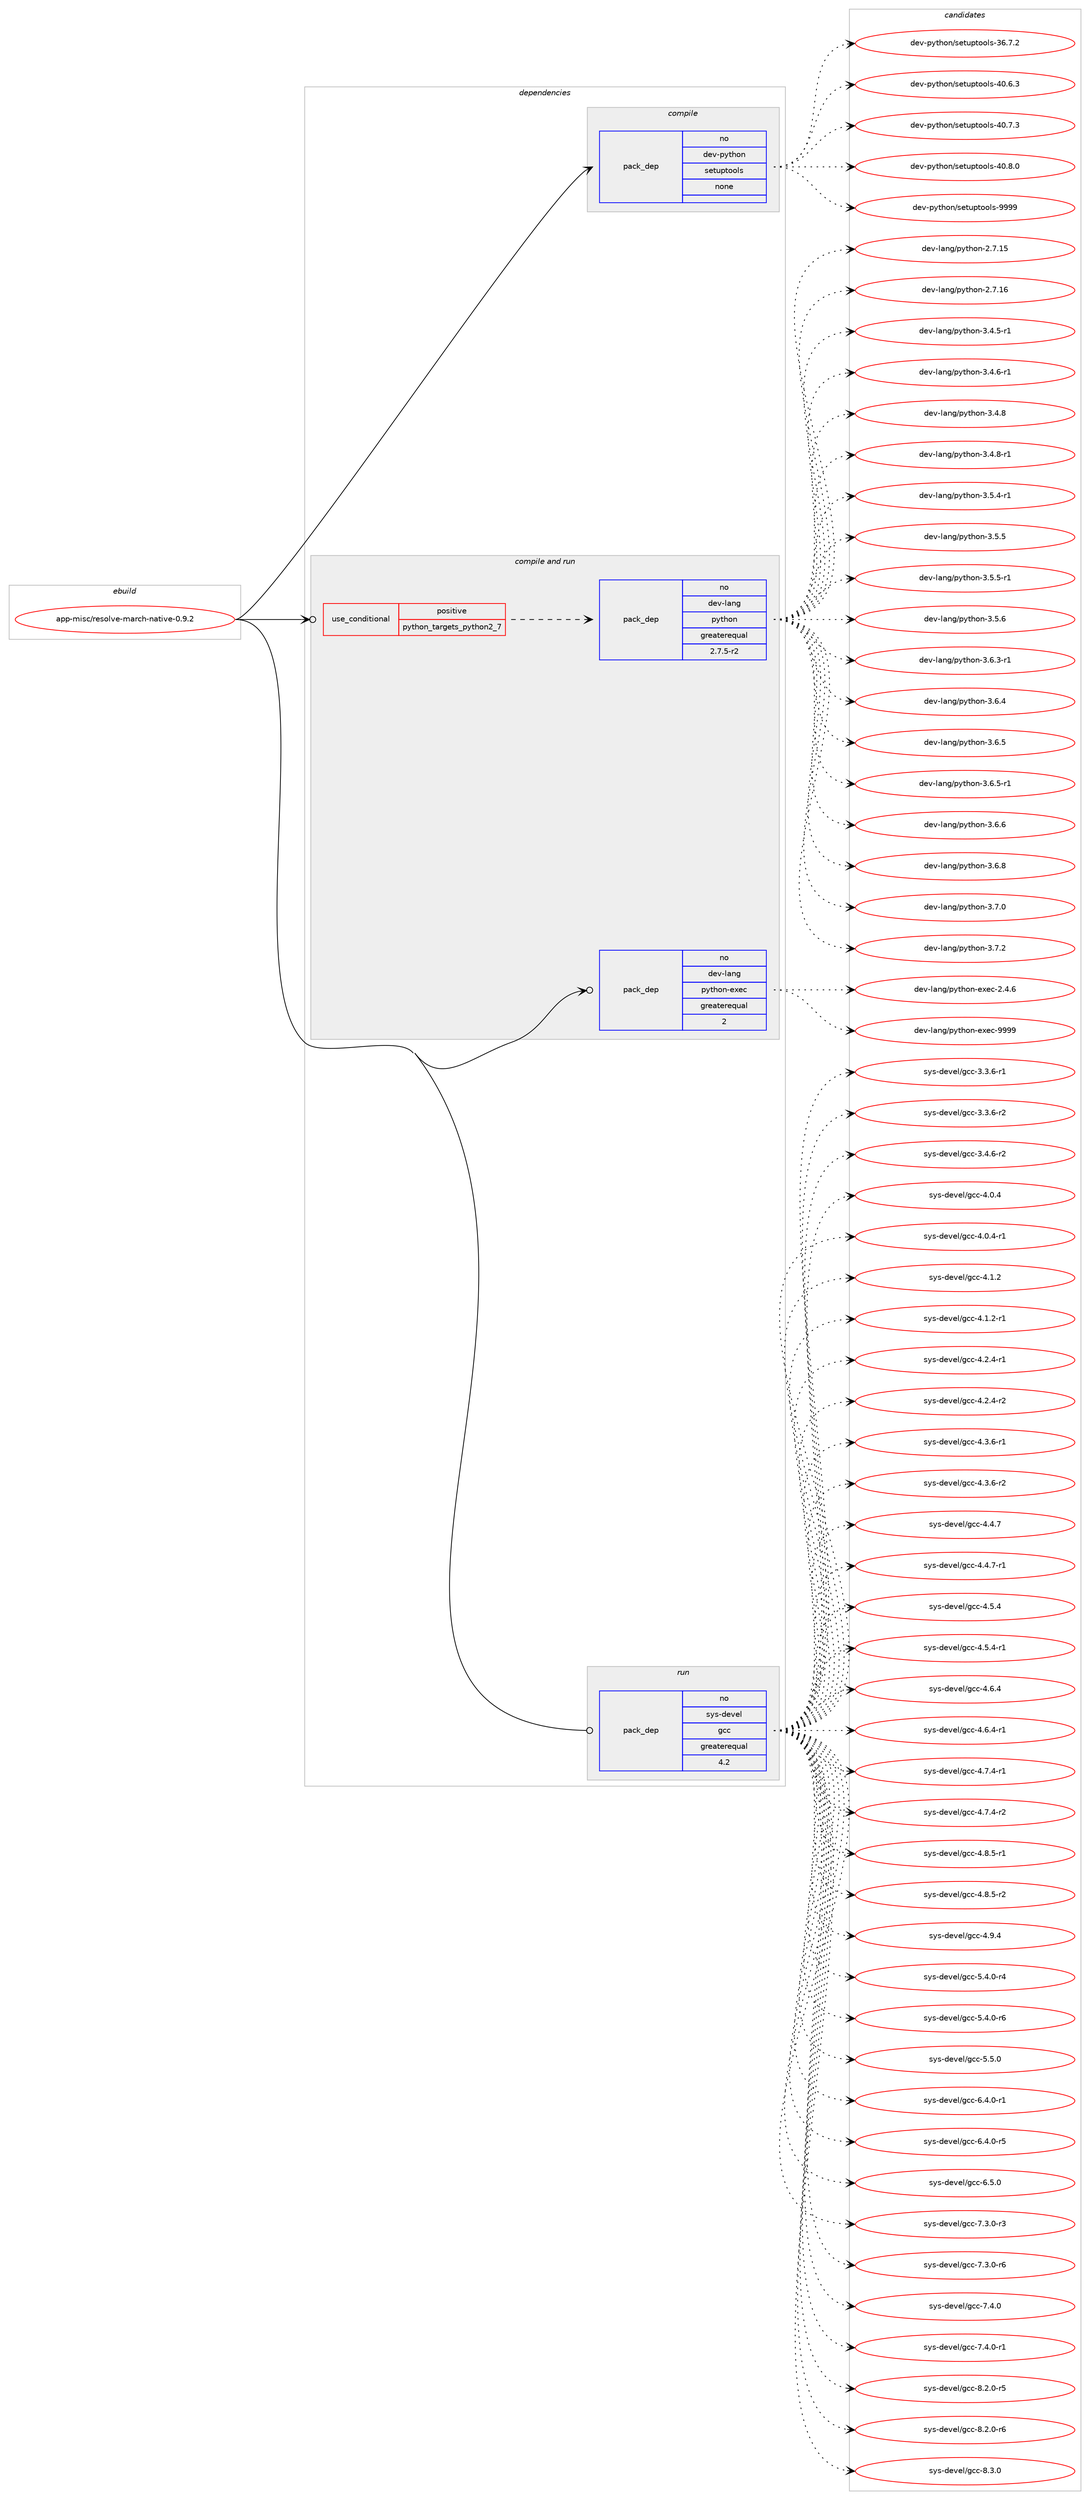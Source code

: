 digraph prolog {

# *************
# Graph options
# *************

newrank=true;
concentrate=true;
compound=true;
graph [rankdir=LR,fontname=Helvetica,fontsize=10,ranksep=1.5];#, ranksep=2.5, nodesep=0.2];
edge  [arrowhead=vee];
node  [fontname=Helvetica,fontsize=10];

# **********
# The ebuild
# **********

subgraph cluster_leftcol {
color=gray;
rank=same;
label=<<i>ebuild</i>>;
id [label="app-misc/resolve-march-native-0.9.2", color=red, width=4, href="../app-misc/resolve-march-native-0.9.2.svg"];
}

# ****************
# The dependencies
# ****************

subgraph cluster_midcol {
color=gray;
label=<<i>dependencies</i>>;
subgraph cluster_compile {
fillcolor="#eeeeee";
style=filled;
label=<<i>compile</i>>;
subgraph pack926705 {
dependency1300738 [label=<<TABLE BORDER="0" CELLBORDER="1" CELLSPACING="0" CELLPADDING="4" WIDTH="220"><TR><TD ROWSPAN="6" CELLPADDING="30">pack_dep</TD></TR><TR><TD WIDTH="110">no</TD></TR><TR><TD>dev-python</TD></TR><TR><TD>setuptools</TD></TR><TR><TD>none</TD></TR><TR><TD></TD></TR></TABLE>>, shape=none, color=blue];
}
id:e -> dependency1300738:w [weight=20,style="solid",arrowhead="vee"];
}
subgraph cluster_compileandrun {
fillcolor="#eeeeee";
style=filled;
label=<<i>compile and run</i>>;
subgraph cond353793 {
dependency1300739 [label=<<TABLE BORDER="0" CELLBORDER="1" CELLSPACING="0" CELLPADDING="4"><TR><TD ROWSPAN="3" CELLPADDING="10">use_conditional</TD></TR><TR><TD>positive</TD></TR><TR><TD>python_targets_python2_7</TD></TR></TABLE>>, shape=none, color=red];
subgraph pack926706 {
dependency1300740 [label=<<TABLE BORDER="0" CELLBORDER="1" CELLSPACING="0" CELLPADDING="4" WIDTH="220"><TR><TD ROWSPAN="6" CELLPADDING="30">pack_dep</TD></TR><TR><TD WIDTH="110">no</TD></TR><TR><TD>dev-lang</TD></TR><TR><TD>python</TD></TR><TR><TD>greaterequal</TD></TR><TR><TD>2.7.5-r2</TD></TR></TABLE>>, shape=none, color=blue];
}
dependency1300739:e -> dependency1300740:w [weight=20,style="dashed",arrowhead="vee"];
}
id:e -> dependency1300739:w [weight=20,style="solid",arrowhead="odotvee"];
subgraph pack926707 {
dependency1300741 [label=<<TABLE BORDER="0" CELLBORDER="1" CELLSPACING="0" CELLPADDING="4" WIDTH="220"><TR><TD ROWSPAN="6" CELLPADDING="30">pack_dep</TD></TR><TR><TD WIDTH="110">no</TD></TR><TR><TD>dev-lang</TD></TR><TR><TD>python-exec</TD></TR><TR><TD>greaterequal</TD></TR><TR><TD>2</TD></TR></TABLE>>, shape=none, color=blue];
}
id:e -> dependency1300741:w [weight=20,style="solid",arrowhead="odotvee"];
}
subgraph cluster_run {
fillcolor="#eeeeee";
style=filled;
label=<<i>run</i>>;
subgraph pack926708 {
dependency1300742 [label=<<TABLE BORDER="0" CELLBORDER="1" CELLSPACING="0" CELLPADDING="4" WIDTH="220"><TR><TD ROWSPAN="6" CELLPADDING="30">pack_dep</TD></TR><TR><TD WIDTH="110">no</TD></TR><TR><TD>sys-devel</TD></TR><TR><TD>gcc</TD></TR><TR><TD>greaterequal</TD></TR><TR><TD>4.2</TD></TR></TABLE>>, shape=none, color=blue];
}
id:e -> dependency1300742:w [weight=20,style="solid",arrowhead="odot"];
}
}

# **************
# The candidates
# **************

subgraph cluster_choices {
rank=same;
color=gray;
label=<<i>candidates</i>>;

subgraph choice926705 {
color=black;
nodesep=1;
choice100101118451121211161041111104711510111611711211611111110811545515446554650 [label="dev-python/setuptools-36.7.2", color=red, width=4,href="../dev-python/setuptools-36.7.2.svg"];
choice100101118451121211161041111104711510111611711211611111110811545524846544651 [label="dev-python/setuptools-40.6.3", color=red, width=4,href="../dev-python/setuptools-40.6.3.svg"];
choice100101118451121211161041111104711510111611711211611111110811545524846554651 [label="dev-python/setuptools-40.7.3", color=red, width=4,href="../dev-python/setuptools-40.7.3.svg"];
choice100101118451121211161041111104711510111611711211611111110811545524846564648 [label="dev-python/setuptools-40.8.0", color=red, width=4,href="../dev-python/setuptools-40.8.0.svg"];
choice10010111845112121116104111110471151011161171121161111111081154557575757 [label="dev-python/setuptools-9999", color=red, width=4,href="../dev-python/setuptools-9999.svg"];
dependency1300738:e -> choice100101118451121211161041111104711510111611711211611111110811545515446554650:w [style=dotted,weight="100"];
dependency1300738:e -> choice100101118451121211161041111104711510111611711211611111110811545524846544651:w [style=dotted,weight="100"];
dependency1300738:e -> choice100101118451121211161041111104711510111611711211611111110811545524846554651:w [style=dotted,weight="100"];
dependency1300738:e -> choice100101118451121211161041111104711510111611711211611111110811545524846564648:w [style=dotted,weight="100"];
dependency1300738:e -> choice10010111845112121116104111110471151011161171121161111111081154557575757:w [style=dotted,weight="100"];
}
subgraph choice926706 {
color=black;
nodesep=1;
choice10010111845108971101034711212111610411111045504655464953 [label="dev-lang/python-2.7.15", color=red, width=4,href="../dev-lang/python-2.7.15.svg"];
choice10010111845108971101034711212111610411111045504655464954 [label="dev-lang/python-2.7.16", color=red, width=4,href="../dev-lang/python-2.7.16.svg"];
choice1001011184510897110103471121211161041111104551465246534511449 [label="dev-lang/python-3.4.5-r1", color=red, width=4,href="../dev-lang/python-3.4.5-r1.svg"];
choice1001011184510897110103471121211161041111104551465246544511449 [label="dev-lang/python-3.4.6-r1", color=red, width=4,href="../dev-lang/python-3.4.6-r1.svg"];
choice100101118451089711010347112121116104111110455146524656 [label="dev-lang/python-3.4.8", color=red, width=4,href="../dev-lang/python-3.4.8.svg"];
choice1001011184510897110103471121211161041111104551465246564511449 [label="dev-lang/python-3.4.8-r1", color=red, width=4,href="../dev-lang/python-3.4.8-r1.svg"];
choice1001011184510897110103471121211161041111104551465346524511449 [label="dev-lang/python-3.5.4-r1", color=red, width=4,href="../dev-lang/python-3.5.4-r1.svg"];
choice100101118451089711010347112121116104111110455146534653 [label="dev-lang/python-3.5.5", color=red, width=4,href="../dev-lang/python-3.5.5.svg"];
choice1001011184510897110103471121211161041111104551465346534511449 [label="dev-lang/python-3.5.5-r1", color=red, width=4,href="../dev-lang/python-3.5.5-r1.svg"];
choice100101118451089711010347112121116104111110455146534654 [label="dev-lang/python-3.5.6", color=red, width=4,href="../dev-lang/python-3.5.6.svg"];
choice1001011184510897110103471121211161041111104551465446514511449 [label="dev-lang/python-3.6.3-r1", color=red, width=4,href="../dev-lang/python-3.6.3-r1.svg"];
choice100101118451089711010347112121116104111110455146544652 [label="dev-lang/python-3.6.4", color=red, width=4,href="../dev-lang/python-3.6.4.svg"];
choice100101118451089711010347112121116104111110455146544653 [label="dev-lang/python-3.6.5", color=red, width=4,href="../dev-lang/python-3.6.5.svg"];
choice1001011184510897110103471121211161041111104551465446534511449 [label="dev-lang/python-3.6.5-r1", color=red, width=4,href="../dev-lang/python-3.6.5-r1.svg"];
choice100101118451089711010347112121116104111110455146544654 [label="dev-lang/python-3.6.6", color=red, width=4,href="../dev-lang/python-3.6.6.svg"];
choice100101118451089711010347112121116104111110455146544656 [label="dev-lang/python-3.6.8", color=red, width=4,href="../dev-lang/python-3.6.8.svg"];
choice100101118451089711010347112121116104111110455146554648 [label="dev-lang/python-3.7.0", color=red, width=4,href="../dev-lang/python-3.7.0.svg"];
choice100101118451089711010347112121116104111110455146554650 [label="dev-lang/python-3.7.2", color=red, width=4,href="../dev-lang/python-3.7.2.svg"];
dependency1300740:e -> choice10010111845108971101034711212111610411111045504655464953:w [style=dotted,weight="100"];
dependency1300740:e -> choice10010111845108971101034711212111610411111045504655464954:w [style=dotted,weight="100"];
dependency1300740:e -> choice1001011184510897110103471121211161041111104551465246534511449:w [style=dotted,weight="100"];
dependency1300740:e -> choice1001011184510897110103471121211161041111104551465246544511449:w [style=dotted,weight="100"];
dependency1300740:e -> choice100101118451089711010347112121116104111110455146524656:w [style=dotted,weight="100"];
dependency1300740:e -> choice1001011184510897110103471121211161041111104551465246564511449:w [style=dotted,weight="100"];
dependency1300740:e -> choice1001011184510897110103471121211161041111104551465346524511449:w [style=dotted,weight="100"];
dependency1300740:e -> choice100101118451089711010347112121116104111110455146534653:w [style=dotted,weight="100"];
dependency1300740:e -> choice1001011184510897110103471121211161041111104551465346534511449:w [style=dotted,weight="100"];
dependency1300740:e -> choice100101118451089711010347112121116104111110455146534654:w [style=dotted,weight="100"];
dependency1300740:e -> choice1001011184510897110103471121211161041111104551465446514511449:w [style=dotted,weight="100"];
dependency1300740:e -> choice100101118451089711010347112121116104111110455146544652:w [style=dotted,weight="100"];
dependency1300740:e -> choice100101118451089711010347112121116104111110455146544653:w [style=dotted,weight="100"];
dependency1300740:e -> choice1001011184510897110103471121211161041111104551465446534511449:w [style=dotted,weight="100"];
dependency1300740:e -> choice100101118451089711010347112121116104111110455146544654:w [style=dotted,weight="100"];
dependency1300740:e -> choice100101118451089711010347112121116104111110455146544656:w [style=dotted,weight="100"];
dependency1300740:e -> choice100101118451089711010347112121116104111110455146554648:w [style=dotted,weight="100"];
dependency1300740:e -> choice100101118451089711010347112121116104111110455146554650:w [style=dotted,weight="100"];
}
subgraph choice926707 {
color=black;
nodesep=1;
choice1001011184510897110103471121211161041111104510112010199455046524654 [label="dev-lang/python-exec-2.4.6", color=red, width=4,href="../dev-lang/python-exec-2.4.6.svg"];
choice10010111845108971101034711212111610411111045101120101994557575757 [label="dev-lang/python-exec-9999", color=red, width=4,href="../dev-lang/python-exec-9999.svg"];
dependency1300741:e -> choice1001011184510897110103471121211161041111104510112010199455046524654:w [style=dotted,weight="100"];
dependency1300741:e -> choice10010111845108971101034711212111610411111045101120101994557575757:w [style=dotted,weight="100"];
}
subgraph choice926708 {
color=black;
nodesep=1;
choice115121115451001011181011084710399994551465146544511449 [label="sys-devel/gcc-3.3.6-r1", color=red, width=4,href="../sys-devel/gcc-3.3.6-r1.svg"];
choice115121115451001011181011084710399994551465146544511450 [label="sys-devel/gcc-3.3.6-r2", color=red, width=4,href="../sys-devel/gcc-3.3.6-r2.svg"];
choice115121115451001011181011084710399994551465246544511450 [label="sys-devel/gcc-3.4.6-r2", color=red, width=4,href="../sys-devel/gcc-3.4.6-r2.svg"];
choice11512111545100101118101108471039999455246484652 [label="sys-devel/gcc-4.0.4", color=red, width=4,href="../sys-devel/gcc-4.0.4.svg"];
choice115121115451001011181011084710399994552464846524511449 [label="sys-devel/gcc-4.0.4-r1", color=red, width=4,href="../sys-devel/gcc-4.0.4-r1.svg"];
choice11512111545100101118101108471039999455246494650 [label="sys-devel/gcc-4.1.2", color=red, width=4,href="../sys-devel/gcc-4.1.2.svg"];
choice115121115451001011181011084710399994552464946504511449 [label="sys-devel/gcc-4.1.2-r1", color=red, width=4,href="../sys-devel/gcc-4.1.2-r1.svg"];
choice115121115451001011181011084710399994552465046524511449 [label="sys-devel/gcc-4.2.4-r1", color=red, width=4,href="../sys-devel/gcc-4.2.4-r1.svg"];
choice115121115451001011181011084710399994552465046524511450 [label="sys-devel/gcc-4.2.4-r2", color=red, width=4,href="../sys-devel/gcc-4.2.4-r2.svg"];
choice115121115451001011181011084710399994552465146544511449 [label="sys-devel/gcc-4.3.6-r1", color=red, width=4,href="../sys-devel/gcc-4.3.6-r1.svg"];
choice115121115451001011181011084710399994552465146544511450 [label="sys-devel/gcc-4.3.6-r2", color=red, width=4,href="../sys-devel/gcc-4.3.6-r2.svg"];
choice11512111545100101118101108471039999455246524655 [label="sys-devel/gcc-4.4.7", color=red, width=4,href="../sys-devel/gcc-4.4.7.svg"];
choice115121115451001011181011084710399994552465246554511449 [label="sys-devel/gcc-4.4.7-r1", color=red, width=4,href="../sys-devel/gcc-4.4.7-r1.svg"];
choice11512111545100101118101108471039999455246534652 [label="sys-devel/gcc-4.5.4", color=red, width=4,href="../sys-devel/gcc-4.5.4.svg"];
choice115121115451001011181011084710399994552465346524511449 [label="sys-devel/gcc-4.5.4-r1", color=red, width=4,href="../sys-devel/gcc-4.5.4-r1.svg"];
choice11512111545100101118101108471039999455246544652 [label="sys-devel/gcc-4.6.4", color=red, width=4,href="../sys-devel/gcc-4.6.4.svg"];
choice115121115451001011181011084710399994552465446524511449 [label="sys-devel/gcc-4.6.4-r1", color=red, width=4,href="../sys-devel/gcc-4.6.4-r1.svg"];
choice115121115451001011181011084710399994552465546524511449 [label="sys-devel/gcc-4.7.4-r1", color=red, width=4,href="../sys-devel/gcc-4.7.4-r1.svg"];
choice115121115451001011181011084710399994552465546524511450 [label="sys-devel/gcc-4.7.4-r2", color=red, width=4,href="../sys-devel/gcc-4.7.4-r2.svg"];
choice115121115451001011181011084710399994552465646534511449 [label="sys-devel/gcc-4.8.5-r1", color=red, width=4,href="../sys-devel/gcc-4.8.5-r1.svg"];
choice115121115451001011181011084710399994552465646534511450 [label="sys-devel/gcc-4.8.5-r2", color=red, width=4,href="../sys-devel/gcc-4.8.5-r2.svg"];
choice11512111545100101118101108471039999455246574652 [label="sys-devel/gcc-4.9.4", color=red, width=4,href="../sys-devel/gcc-4.9.4.svg"];
choice115121115451001011181011084710399994553465246484511452 [label="sys-devel/gcc-5.4.0-r4", color=red, width=4,href="../sys-devel/gcc-5.4.0-r4.svg"];
choice115121115451001011181011084710399994553465246484511454 [label="sys-devel/gcc-5.4.0-r6", color=red, width=4,href="../sys-devel/gcc-5.4.0-r6.svg"];
choice11512111545100101118101108471039999455346534648 [label="sys-devel/gcc-5.5.0", color=red, width=4,href="../sys-devel/gcc-5.5.0.svg"];
choice115121115451001011181011084710399994554465246484511449 [label="sys-devel/gcc-6.4.0-r1", color=red, width=4,href="../sys-devel/gcc-6.4.0-r1.svg"];
choice115121115451001011181011084710399994554465246484511453 [label="sys-devel/gcc-6.4.0-r5", color=red, width=4,href="../sys-devel/gcc-6.4.0-r5.svg"];
choice11512111545100101118101108471039999455446534648 [label="sys-devel/gcc-6.5.0", color=red, width=4,href="../sys-devel/gcc-6.5.0.svg"];
choice115121115451001011181011084710399994555465146484511451 [label="sys-devel/gcc-7.3.0-r3", color=red, width=4,href="../sys-devel/gcc-7.3.0-r3.svg"];
choice115121115451001011181011084710399994555465146484511454 [label="sys-devel/gcc-7.3.0-r6", color=red, width=4,href="../sys-devel/gcc-7.3.0-r6.svg"];
choice11512111545100101118101108471039999455546524648 [label="sys-devel/gcc-7.4.0", color=red, width=4,href="../sys-devel/gcc-7.4.0.svg"];
choice115121115451001011181011084710399994555465246484511449 [label="sys-devel/gcc-7.4.0-r1", color=red, width=4,href="../sys-devel/gcc-7.4.0-r1.svg"];
choice115121115451001011181011084710399994556465046484511453 [label="sys-devel/gcc-8.2.0-r5", color=red, width=4,href="../sys-devel/gcc-8.2.0-r5.svg"];
choice115121115451001011181011084710399994556465046484511454 [label="sys-devel/gcc-8.2.0-r6", color=red, width=4,href="../sys-devel/gcc-8.2.0-r6.svg"];
choice11512111545100101118101108471039999455646514648 [label="sys-devel/gcc-8.3.0", color=red, width=4,href="../sys-devel/gcc-8.3.0.svg"];
dependency1300742:e -> choice115121115451001011181011084710399994551465146544511449:w [style=dotted,weight="100"];
dependency1300742:e -> choice115121115451001011181011084710399994551465146544511450:w [style=dotted,weight="100"];
dependency1300742:e -> choice115121115451001011181011084710399994551465246544511450:w [style=dotted,weight="100"];
dependency1300742:e -> choice11512111545100101118101108471039999455246484652:w [style=dotted,weight="100"];
dependency1300742:e -> choice115121115451001011181011084710399994552464846524511449:w [style=dotted,weight="100"];
dependency1300742:e -> choice11512111545100101118101108471039999455246494650:w [style=dotted,weight="100"];
dependency1300742:e -> choice115121115451001011181011084710399994552464946504511449:w [style=dotted,weight="100"];
dependency1300742:e -> choice115121115451001011181011084710399994552465046524511449:w [style=dotted,weight="100"];
dependency1300742:e -> choice115121115451001011181011084710399994552465046524511450:w [style=dotted,weight="100"];
dependency1300742:e -> choice115121115451001011181011084710399994552465146544511449:w [style=dotted,weight="100"];
dependency1300742:e -> choice115121115451001011181011084710399994552465146544511450:w [style=dotted,weight="100"];
dependency1300742:e -> choice11512111545100101118101108471039999455246524655:w [style=dotted,weight="100"];
dependency1300742:e -> choice115121115451001011181011084710399994552465246554511449:w [style=dotted,weight="100"];
dependency1300742:e -> choice11512111545100101118101108471039999455246534652:w [style=dotted,weight="100"];
dependency1300742:e -> choice115121115451001011181011084710399994552465346524511449:w [style=dotted,weight="100"];
dependency1300742:e -> choice11512111545100101118101108471039999455246544652:w [style=dotted,weight="100"];
dependency1300742:e -> choice115121115451001011181011084710399994552465446524511449:w [style=dotted,weight="100"];
dependency1300742:e -> choice115121115451001011181011084710399994552465546524511449:w [style=dotted,weight="100"];
dependency1300742:e -> choice115121115451001011181011084710399994552465546524511450:w [style=dotted,weight="100"];
dependency1300742:e -> choice115121115451001011181011084710399994552465646534511449:w [style=dotted,weight="100"];
dependency1300742:e -> choice115121115451001011181011084710399994552465646534511450:w [style=dotted,weight="100"];
dependency1300742:e -> choice11512111545100101118101108471039999455246574652:w [style=dotted,weight="100"];
dependency1300742:e -> choice115121115451001011181011084710399994553465246484511452:w [style=dotted,weight="100"];
dependency1300742:e -> choice115121115451001011181011084710399994553465246484511454:w [style=dotted,weight="100"];
dependency1300742:e -> choice11512111545100101118101108471039999455346534648:w [style=dotted,weight="100"];
dependency1300742:e -> choice115121115451001011181011084710399994554465246484511449:w [style=dotted,weight="100"];
dependency1300742:e -> choice115121115451001011181011084710399994554465246484511453:w [style=dotted,weight="100"];
dependency1300742:e -> choice11512111545100101118101108471039999455446534648:w [style=dotted,weight="100"];
dependency1300742:e -> choice115121115451001011181011084710399994555465146484511451:w [style=dotted,weight="100"];
dependency1300742:e -> choice115121115451001011181011084710399994555465146484511454:w [style=dotted,weight="100"];
dependency1300742:e -> choice11512111545100101118101108471039999455546524648:w [style=dotted,weight="100"];
dependency1300742:e -> choice115121115451001011181011084710399994555465246484511449:w [style=dotted,weight="100"];
dependency1300742:e -> choice115121115451001011181011084710399994556465046484511453:w [style=dotted,weight="100"];
dependency1300742:e -> choice115121115451001011181011084710399994556465046484511454:w [style=dotted,weight="100"];
dependency1300742:e -> choice11512111545100101118101108471039999455646514648:w [style=dotted,weight="100"];
}
}

}
